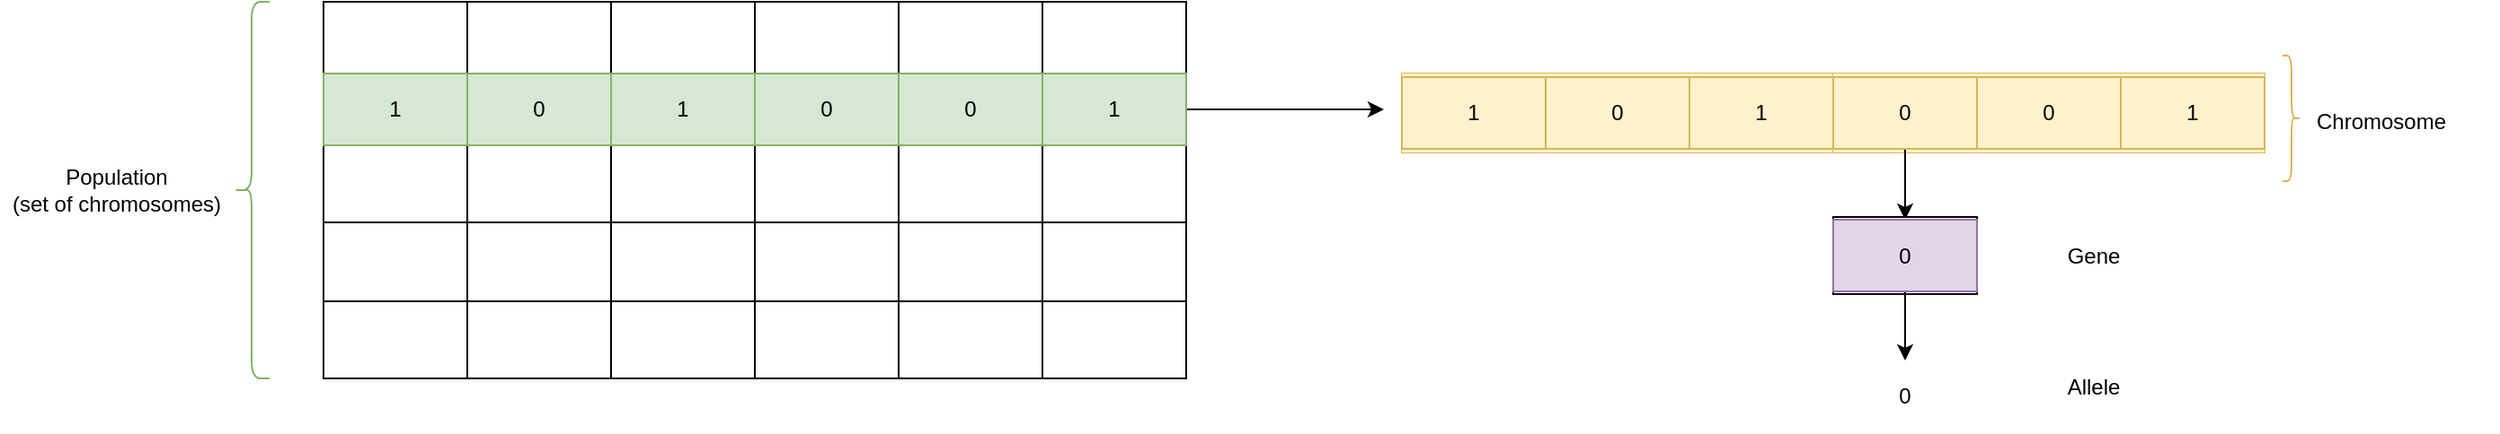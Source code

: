 <mxfile version="20.0.3" type="github">
  <diagram id="yb-dSdiaQE5QoF77Yrbt" name="Page-1">
    <mxGraphModel dx="1916" dy="1156" grid="1" gridSize="10" guides="1" tooltips="1" connect="1" arrows="1" fold="1" page="1" pageScale="1" pageWidth="850" pageHeight="1100" math="0" shadow="0">
      <root>
        <mxCell id="0" />
        <mxCell id="1" parent="0" />
        <mxCell id="RFV7SSI0dqO_-NfYwNBt-99" value="" style="shape=table;html=1;whiteSpace=wrap;startSize=0;container=1;collapsible=0;childLayout=tableLayout;fillColor=#fff2cc;strokeColor=#d6b656;" vertex="1" parent="1">
          <mxGeometry x="800" y="120" width="240" height="44" as="geometry" />
        </mxCell>
        <mxCell id="RFV7SSI0dqO_-NfYwNBt-112" value="" style="shape=tableRow;horizontal=0;startSize=0;swimlaneHead=0;swimlaneBody=0;top=0;left=0;bottom=0;right=0;collapsible=0;dropTarget=0;fillColor=#fff2cc;points=[[0,0.5],[1,0.5]];portConstraint=eastwest;strokeColor=#d6b656;" vertex="1" parent="RFV7SSI0dqO_-NfYwNBt-99">
          <mxGeometry width="240" height="44" as="geometry" />
        </mxCell>
        <mxCell id="RFV7SSI0dqO_-NfYwNBt-113" value="" style="shape=partialRectangle;html=1;whiteSpace=wrap;connectable=0;fillColor=#fff2cc;top=0;left=0;bottom=0;right=0;overflow=hidden;strokeColor=#d6b656;" vertex="1" parent="RFV7SSI0dqO_-NfYwNBt-112">
          <mxGeometry width="80" height="44" as="geometry">
            <mxRectangle width="80" height="44" as="alternateBounds" />
          </mxGeometry>
        </mxCell>
        <mxCell id="RFV7SSI0dqO_-NfYwNBt-114" value="" style="shape=partialRectangle;html=1;whiteSpace=wrap;connectable=0;fillColor=#fff2cc;top=0;left=0;bottom=0;right=0;overflow=hidden;strokeColor=#d6b656;" vertex="1" parent="RFV7SSI0dqO_-NfYwNBt-112">
          <mxGeometry x="80" width="80" height="44" as="geometry">
            <mxRectangle width="80" height="44" as="alternateBounds" />
          </mxGeometry>
        </mxCell>
        <mxCell id="RFV7SSI0dqO_-NfYwNBt-115" value="" style="shape=partialRectangle;html=1;whiteSpace=wrap;connectable=0;fillColor=#fff2cc;top=0;left=0;bottom=0;right=0;overflow=hidden;strokeColor=#d6b656;" vertex="1" parent="RFV7SSI0dqO_-NfYwNBt-112">
          <mxGeometry x="160" width="80" height="44" as="geometry">
            <mxRectangle width="80" height="44" as="alternateBounds" />
          </mxGeometry>
        </mxCell>
        <mxCell id="RFV7SSI0dqO_-NfYwNBt-2" value="" style="shape=table;html=1;whiteSpace=wrap;startSize=0;container=1;collapsible=0;childLayout=tableLayout;" vertex="1" parent="1">
          <mxGeometry x="200" y="80" width="240" height="210" as="geometry" />
        </mxCell>
        <mxCell id="RFV7SSI0dqO_-NfYwNBt-3" value="" style="shape=tableRow;horizontal=0;startSize=0;swimlaneHead=0;swimlaneBody=0;top=0;left=0;bottom=0;right=0;collapsible=0;dropTarget=0;fillColor=none;points=[[0,0.5],[1,0.5]];portConstraint=eastwest;" vertex="1" parent="RFV7SSI0dqO_-NfYwNBt-2">
          <mxGeometry width="240" height="40" as="geometry" />
        </mxCell>
        <mxCell id="RFV7SSI0dqO_-NfYwNBt-4" value="" style="shape=partialRectangle;html=1;whiteSpace=wrap;connectable=0;fillColor=none;top=0;left=0;bottom=0;right=0;overflow=hidden;" vertex="1" parent="RFV7SSI0dqO_-NfYwNBt-3">
          <mxGeometry width="80" height="40" as="geometry">
            <mxRectangle width="80" height="40" as="alternateBounds" />
          </mxGeometry>
        </mxCell>
        <mxCell id="RFV7SSI0dqO_-NfYwNBt-5" value="" style="shape=partialRectangle;html=1;whiteSpace=wrap;connectable=0;fillColor=none;top=0;left=0;bottom=0;right=0;overflow=hidden;" vertex="1" parent="RFV7SSI0dqO_-NfYwNBt-3">
          <mxGeometry x="80" width="80" height="40" as="geometry">
            <mxRectangle width="80" height="40" as="alternateBounds" />
          </mxGeometry>
        </mxCell>
        <mxCell id="RFV7SSI0dqO_-NfYwNBt-6" value="" style="shape=partialRectangle;html=1;whiteSpace=wrap;connectable=0;fillColor=none;top=0;left=0;bottom=0;right=0;overflow=hidden;" vertex="1" parent="RFV7SSI0dqO_-NfYwNBt-3">
          <mxGeometry x="160" width="80" height="40" as="geometry">
            <mxRectangle width="80" height="40" as="alternateBounds" />
          </mxGeometry>
        </mxCell>
        <mxCell id="RFV7SSI0dqO_-NfYwNBt-19" value="" style="shape=tableRow;horizontal=0;startSize=0;swimlaneHead=0;swimlaneBody=0;top=0;left=0;bottom=0;right=0;collapsible=0;dropTarget=0;fillColor=none;points=[[0,0.5],[1,0.5]];portConstraint=eastwest;" vertex="1" parent="RFV7SSI0dqO_-NfYwNBt-2">
          <mxGeometry y="40" width="240" height="40" as="geometry" />
        </mxCell>
        <mxCell id="RFV7SSI0dqO_-NfYwNBt-20" value="" style="shape=partialRectangle;html=1;whiteSpace=wrap;connectable=0;fillColor=none;top=0;left=0;bottom=0;right=0;overflow=hidden;" vertex="1" parent="RFV7SSI0dqO_-NfYwNBt-19">
          <mxGeometry width="80" height="40" as="geometry">
            <mxRectangle width="80" height="40" as="alternateBounds" />
          </mxGeometry>
        </mxCell>
        <mxCell id="RFV7SSI0dqO_-NfYwNBt-21" value="" style="shape=partialRectangle;html=1;whiteSpace=wrap;connectable=0;fillColor=none;top=0;left=0;bottom=0;right=0;overflow=hidden;" vertex="1" parent="RFV7SSI0dqO_-NfYwNBt-19">
          <mxGeometry x="80" width="80" height="40" as="geometry">
            <mxRectangle width="80" height="40" as="alternateBounds" />
          </mxGeometry>
        </mxCell>
        <mxCell id="RFV7SSI0dqO_-NfYwNBt-22" value="" style="shape=partialRectangle;html=1;whiteSpace=wrap;connectable=0;fillColor=none;top=0;left=0;bottom=0;right=0;overflow=hidden;" vertex="1" parent="RFV7SSI0dqO_-NfYwNBt-19">
          <mxGeometry x="160" width="80" height="40" as="geometry">
            <mxRectangle width="80" height="40" as="alternateBounds" />
          </mxGeometry>
        </mxCell>
        <mxCell id="RFV7SSI0dqO_-NfYwNBt-15" value="" style="shape=tableRow;horizontal=0;startSize=0;swimlaneHead=0;swimlaneBody=0;top=0;left=0;bottom=0;right=0;collapsible=0;dropTarget=0;fillColor=none;points=[[0,0.5],[1,0.5]];portConstraint=eastwest;" vertex="1" parent="RFV7SSI0dqO_-NfYwNBt-2">
          <mxGeometry y="80" width="240" height="43" as="geometry" />
        </mxCell>
        <mxCell id="RFV7SSI0dqO_-NfYwNBt-16" value="" style="shape=partialRectangle;html=1;whiteSpace=wrap;connectable=0;fillColor=none;top=0;left=0;bottom=0;right=0;overflow=hidden;" vertex="1" parent="RFV7SSI0dqO_-NfYwNBt-15">
          <mxGeometry width="80" height="43" as="geometry">
            <mxRectangle width="80" height="43" as="alternateBounds" />
          </mxGeometry>
        </mxCell>
        <mxCell id="RFV7SSI0dqO_-NfYwNBt-17" value="" style="shape=partialRectangle;html=1;whiteSpace=wrap;connectable=0;fillColor=none;top=0;left=0;bottom=0;right=0;overflow=hidden;" vertex="1" parent="RFV7SSI0dqO_-NfYwNBt-15">
          <mxGeometry x="80" width="80" height="43" as="geometry">
            <mxRectangle width="80" height="43" as="alternateBounds" />
          </mxGeometry>
        </mxCell>
        <mxCell id="RFV7SSI0dqO_-NfYwNBt-18" value="" style="shape=partialRectangle;html=1;whiteSpace=wrap;connectable=0;fillColor=none;top=0;left=0;bottom=0;right=0;overflow=hidden;" vertex="1" parent="RFV7SSI0dqO_-NfYwNBt-15">
          <mxGeometry x="160" width="80" height="43" as="geometry">
            <mxRectangle width="80" height="43" as="alternateBounds" />
          </mxGeometry>
        </mxCell>
        <mxCell id="RFV7SSI0dqO_-NfYwNBt-7" value="" style="shape=tableRow;horizontal=0;startSize=0;swimlaneHead=0;swimlaneBody=0;top=0;left=0;bottom=0;right=0;collapsible=0;dropTarget=0;fillColor=none;points=[[0,0.5],[1,0.5]];portConstraint=eastwest;" vertex="1" parent="RFV7SSI0dqO_-NfYwNBt-2">
          <mxGeometry y="123" width="240" height="44" as="geometry" />
        </mxCell>
        <mxCell id="RFV7SSI0dqO_-NfYwNBt-8" value="" style="shape=partialRectangle;html=1;whiteSpace=wrap;connectable=0;fillColor=none;top=0;left=0;bottom=0;right=0;overflow=hidden;" vertex="1" parent="RFV7SSI0dqO_-NfYwNBt-7">
          <mxGeometry width="80" height="44" as="geometry">
            <mxRectangle width="80" height="44" as="alternateBounds" />
          </mxGeometry>
        </mxCell>
        <mxCell id="RFV7SSI0dqO_-NfYwNBt-9" value="" style="shape=partialRectangle;html=1;whiteSpace=wrap;connectable=0;fillColor=none;top=0;left=0;bottom=0;right=0;overflow=hidden;" vertex="1" parent="RFV7SSI0dqO_-NfYwNBt-7">
          <mxGeometry x="80" width="80" height="44" as="geometry">
            <mxRectangle width="80" height="44" as="alternateBounds" />
          </mxGeometry>
        </mxCell>
        <mxCell id="RFV7SSI0dqO_-NfYwNBt-10" value="" style="shape=partialRectangle;html=1;whiteSpace=wrap;connectable=0;fillColor=none;top=0;left=0;bottom=0;right=0;overflow=hidden;" vertex="1" parent="RFV7SSI0dqO_-NfYwNBt-7">
          <mxGeometry x="160" width="80" height="44" as="geometry">
            <mxRectangle width="80" height="44" as="alternateBounds" />
          </mxGeometry>
        </mxCell>
        <mxCell id="RFV7SSI0dqO_-NfYwNBt-11" value="" style="shape=tableRow;horizontal=0;startSize=0;swimlaneHead=0;swimlaneBody=0;top=0;left=0;bottom=0;right=0;collapsible=0;dropTarget=0;fillColor=none;points=[[0,0.5],[1,0.5]];portConstraint=eastwest;" vertex="1" parent="RFV7SSI0dqO_-NfYwNBt-2">
          <mxGeometry y="167" width="240" height="43" as="geometry" />
        </mxCell>
        <mxCell id="RFV7SSI0dqO_-NfYwNBt-12" value="" style="shape=partialRectangle;html=1;whiteSpace=wrap;connectable=0;fillColor=none;top=0;left=0;bottom=0;right=0;overflow=hidden;" vertex="1" parent="RFV7SSI0dqO_-NfYwNBt-11">
          <mxGeometry width="80" height="43" as="geometry">
            <mxRectangle width="80" height="43" as="alternateBounds" />
          </mxGeometry>
        </mxCell>
        <mxCell id="RFV7SSI0dqO_-NfYwNBt-13" value="" style="shape=partialRectangle;html=1;whiteSpace=wrap;connectable=0;fillColor=none;top=0;left=0;bottom=0;right=0;overflow=hidden;" vertex="1" parent="RFV7SSI0dqO_-NfYwNBt-11">
          <mxGeometry x="80" width="80" height="43" as="geometry">
            <mxRectangle width="80" height="43" as="alternateBounds" />
          </mxGeometry>
        </mxCell>
        <mxCell id="RFV7SSI0dqO_-NfYwNBt-14" value="" style="shape=partialRectangle;html=1;whiteSpace=wrap;connectable=0;fillColor=none;top=0;left=0;bottom=0;right=0;overflow=hidden;pointerEvents=1;" vertex="1" parent="RFV7SSI0dqO_-NfYwNBt-11">
          <mxGeometry x="160" width="80" height="43" as="geometry">
            <mxRectangle width="80" height="43" as="alternateBounds" />
          </mxGeometry>
        </mxCell>
        <mxCell id="RFV7SSI0dqO_-NfYwNBt-23" value="" style="shape=table;html=1;whiteSpace=wrap;startSize=0;container=1;collapsible=0;childLayout=tableLayout;" vertex="1" parent="1">
          <mxGeometry x="440" y="80" width="240" height="210" as="geometry" />
        </mxCell>
        <mxCell id="RFV7SSI0dqO_-NfYwNBt-24" value="" style="shape=tableRow;horizontal=0;startSize=0;swimlaneHead=0;swimlaneBody=0;top=0;left=0;bottom=0;right=0;collapsible=0;dropTarget=0;fillColor=none;points=[[0,0.5],[1,0.5]];portConstraint=eastwest;" vertex="1" parent="RFV7SSI0dqO_-NfYwNBt-23">
          <mxGeometry width="240" height="40" as="geometry" />
        </mxCell>
        <mxCell id="RFV7SSI0dqO_-NfYwNBt-25" value="" style="shape=partialRectangle;html=1;whiteSpace=wrap;connectable=0;fillColor=none;top=0;left=0;bottom=0;right=0;overflow=hidden;" vertex="1" parent="RFV7SSI0dqO_-NfYwNBt-24">
          <mxGeometry width="80" height="40" as="geometry">
            <mxRectangle width="80" height="40" as="alternateBounds" />
          </mxGeometry>
        </mxCell>
        <mxCell id="RFV7SSI0dqO_-NfYwNBt-26" value="" style="shape=partialRectangle;html=1;whiteSpace=wrap;connectable=0;fillColor=none;top=0;left=0;bottom=0;right=0;overflow=hidden;" vertex="1" parent="RFV7SSI0dqO_-NfYwNBt-24">
          <mxGeometry x="80" width="80" height="40" as="geometry">
            <mxRectangle width="80" height="40" as="alternateBounds" />
          </mxGeometry>
        </mxCell>
        <mxCell id="RFV7SSI0dqO_-NfYwNBt-27" value="" style="shape=partialRectangle;html=1;whiteSpace=wrap;connectable=0;fillColor=none;top=0;left=0;bottom=0;right=0;overflow=hidden;" vertex="1" parent="RFV7SSI0dqO_-NfYwNBt-24">
          <mxGeometry x="160" width="80" height="40" as="geometry">
            <mxRectangle width="80" height="40" as="alternateBounds" />
          </mxGeometry>
        </mxCell>
        <mxCell id="RFV7SSI0dqO_-NfYwNBt-28" value="" style="shape=tableRow;horizontal=0;startSize=0;swimlaneHead=0;swimlaneBody=0;top=0;left=0;bottom=0;right=0;collapsible=0;dropTarget=0;fillColor=none;points=[[0,0.5],[1,0.5]];portConstraint=eastwest;" vertex="1" parent="RFV7SSI0dqO_-NfYwNBt-23">
          <mxGeometry y="40" width="240" height="40" as="geometry" />
        </mxCell>
        <mxCell id="RFV7SSI0dqO_-NfYwNBt-29" value="" style="shape=partialRectangle;html=1;whiteSpace=wrap;connectable=0;fillColor=none;top=0;left=0;bottom=0;right=0;overflow=hidden;" vertex="1" parent="RFV7SSI0dqO_-NfYwNBt-28">
          <mxGeometry width="80" height="40" as="geometry">
            <mxRectangle width="80" height="40" as="alternateBounds" />
          </mxGeometry>
        </mxCell>
        <mxCell id="RFV7SSI0dqO_-NfYwNBt-30" value="" style="shape=partialRectangle;html=1;whiteSpace=wrap;connectable=0;fillColor=none;top=0;left=0;bottom=0;right=0;overflow=hidden;" vertex="1" parent="RFV7SSI0dqO_-NfYwNBt-28">
          <mxGeometry x="80" width="80" height="40" as="geometry">
            <mxRectangle width="80" height="40" as="alternateBounds" />
          </mxGeometry>
        </mxCell>
        <mxCell id="RFV7SSI0dqO_-NfYwNBt-31" value="" style="shape=partialRectangle;html=1;whiteSpace=wrap;connectable=0;fillColor=none;top=0;left=0;bottom=0;right=0;overflow=hidden;" vertex="1" parent="RFV7SSI0dqO_-NfYwNBt-28">
          <mxGeometry x="160" width="80" height="40" as="geometry">
            <mxRectangle width="80" height="40" as="alternateBounds" />
          </mxGeometry>
        </mxCell>
        <mxCell id="RFV7SSI0dqO_-NfYwNBt-32" value="" style="shape=tableRow;horizontal=0;startSize=0;swimlaneHead=0;swimlaneBody=0;top=0;left=0;bottom=0;right=0;collapsible=0;dropTarget=0;fillColor=none;points=[[0,0.5],[1,0.5]];portConstraint=eastwest;" vertex="1" parent="RFV7SSI0dqO_-NfYwNBt-23">
          <mxGeometry y="80" width="240" height="43" as="geometry" />
        </mxCell>
        <mxCell id="RFV7SSI0dqO_-NfYwNBt-33" value="" style="shape=partialRectangle;html=1;whiteSpace=wrap;connectable=0;fillColor=none;top=0;left=0;bottom=0;right=0;overflow=hidden;" vertex="1" parent="RFV7SSI0dqO_-NfYwNBt-32">
          <mxGeometry width="80" height="43" as="geometry">
            <mxRectangle width="80" height="43" as="alternateBounds" />
          </mxGeometry>
        </mxCell>
        <mxCell id="RFV7SSI0dqO_-NfYwNBt-34" value="" style="shape=partialRectangle;html=1;whiteSpace=wrap;connectable=0;fillColor=none;top=0;left=0;bottom=0;right=0;overflow=hidden;" vertex="1" parent="RFV7SSI0dqO_-NfYwNBt-32">
          <mxGeometry x="80" width="80" height="43" as="geometry">
            <mxRectangle width="80" height="43" as="alternateBounds" />
          </mxGeometry>
        </mxCell>
        <mxCell id="RFV7SSI0dqO_-NfYwNBt-35" value="" style="shape=partialRectangle;html=1;whiteSpace=wrap;connectable=0;fillColor=none;top=0;left=0;bottom=0;right=0;overflow=hidden;" vertex="1" parent="RFV7SSI0dqO_-NfYwNBt-32">
          <mxGeometry x="160" width="80" height="43" as="geometry">
            <mxRectangle width="80" height="43" as="alternateBounds" />
          </mxGeometry>
        </mxCell>
        <mxCell id="RFV7SSI0dqO_-NfYwNBt-36" value="" style="shape=tableRow;horizontal=0;startSize=0;swimlaneHead=0;swimlaneBody=0;top=0;left=0;bottom=0;right=0;collapsible=0;dropTarget=0;fillColor=none;points=[[0,0.5],[1,0.5]];portConstraint=eastwest;" vertex="1" parent="RFV7SSI0dqO_-NfYwNBt-23">
          <mxGeometry y="123" width="240" height="44" as="geometry" />
        </mxCell>
        <mxCell id="RFV7SSI0dqO_-NfYwNBt-37" value="" style="shape=partialRectangle;html=1;whiteSpace=wrap;connectable=0;fillColor=none;top=0;left=0;bottom=0;right=0;overflow=hidden;" vertex="1" parent="RFV7SSI0dqO_-NfYwNBt-36">
          <mxGeometry width="80" height="44" as="geometry">
            <mxRectangle width="80" height="44" as="alternateBounds" />
          </mxGeometry>
        </mxCell>
        <mxCell id="RFV7SSI0dqO_-NfYwNBt-38" value="" style="shape=partialRectangle;html=1;whiteSpace=wrap;connectable=0;fillColor=none;top=0;left=0;bottom=0;right=0;overflow=hidden;" vertex="1" parent="RFV7SSI0dqO_-NfYwNBt-36">
          <mxGeometry x="80" width="80" height="44" as="geometry">
            <mxRectangle width="80" height="44" as="alternateBounds" />
          </mxGeometry>
        </mxCell>
        <mxCell id="RFV7SSI0dqO_-NfYwNBt-39" value="" style="shape=partialRectangle;html=1;whiteSpace=wrap;connectable=0;fillColor=none;top=0;left=0;bottom=0;right=0;overflow=hidden;" vertex="1" parent="RFV7SSI0dqO_-NfYwNBt-36">
          <mxGeometry x="160" width="80" height="44" as="geometry">
            <mxRectangle width="80" height="44" as="alternateBounds" />
          </mxGeometry>
        </mxCell>
        <mxCell id="RFV7SSI0dqO_-NfYwNBt-40" value="" style="shape=tableRow;horizontal=0;startSize=0;swimlaneHead=0;swimlaneBody=0;top=0;left=0;bottom=0;right=0;collapsible=0;dropTarget=0;fillColor=none;points=[[0,0.5],[1,0.5]];portConstraint=eastwest;" vertex="1" parent="RFV7SSI0dqO_-NfYwNBt-23">
          <mxGeometry y="167" width="240" height="43" as="geometry" />
        </mxCell>
        <mxCell id="RFV7SSI0dqO_-NfYwNBt-41" value="" style="shape=partialRectangle;html=1;whiteSpace=wrap;connectable=0;fillColor=none;top=0;left=0;bottom=0;right=0;overflow=hidden;" vertex="1" parent="RFV7SSI0dqO_-NfYwNBt-40">
          <mxGeometry width="80" height="43" as="geometry">
            <mxRectangle width="80" height="43" as="alternateBounds" />
          </mxGeometry>
        </mxCell>
        <mxCell id="RFV7SSI0dqO_-NfYwNBt-42" value="" style="shape=partialRectangle;html=1;whiteSpace=wrap;connectable=0;fillColor=none;top=0;left=0;bottom=0;right=0;overflow=hidden;" vertex="1" parent="RFV7SSI0dqO_-NfYwNBt-40">
          <mxGeometry x="80" width="80" height="43" as="geometry">
            <mxRectangle width="80" height="43" as="alternateBounds" />
          </mxGeometry>
        </mxCell>
        <mxCell id="RFV7SSI0dqO_-NfYwNBt-43" value="" style="shape=partialRectangle;html=1;whiteSpace=wrap;connectable=0;fillColor=none;top=0;left=0;bottom=0;right=0;overflow=hidden;pointerEvents=1;" vertex="1" parent="RFV7SSI0dqO_-NfYwNBt-40">
          <mxGeometry x="160" width="80" height="43" as="geometry">
            <mxRectangle width="80" height="43" as="alternateBounds" />
          </mxGeometry>
        </mxCell>
        <mxCell id="RFV7SSI0dqO_-NfYwNBt-45" value="1" style="text;html=1;strokeColor=#82b366;fillColor=#d5e8d4;align=center;verticalAlign=middle;whiteSpace=wrap;rounded=0;" vertex="1" parent="1">
          <mxGeometry x="200" y="120" width="80" height="40" as="geometry" />
        </mxCell>
        <mxCell id="RFV7SSI0dqO_-NfYwNBt-46" value="0" style="text;html=1;strokeColor=#82b366;fillColor=#d5e8d4;align=center;verticalAlign=middle;whiteSpace=wrap;rounded=0;" vertex="1" parent="1">
          <mxGeometry x="280" y="120" width="80" height="40" as="geometry" />
        </mxCell>
        <mxCell id="RFV7SSI0dqO_-NfYwNBt-147" value="" style="shape=table;html=1;whiteSpace=wrap;startSize=0;container=1;collapsible=0;childLayout=tableLayout;fillColor=#fff2cc;strokeColor=#d6b656;" vertex="1" parent="1">
          <mxGeometry x="1040" y="120" width="240" height="44" as="geometry" />
        </mxCell>
        <mxCell id="RFV7SSI0dqO_-NfYwNBt-148" value="" style="shape=tableRow;horizontal=0;startSize=0;swimlaneHead=0;swimlaneBody=0;top=0;left=0;bottom=0;right=0;collapsible=0;dropTarget=0;fillColor=#fff2cc;points=[[0,0.5],[1,0.5]];portConstraint=eastwest;strokeColor=#d6b656;" vertex="1" parent="RFV7SSI0dqO_-NfYwNBt-147">
          <mxGeometry width="240" height="44" as="geometry" />
        </mxCell>
        <mxCell id="RFV7SSI0dqO_-NfYwNBt-149" value="" style="shape=partialRectangle;html=1;whiteSpace=wrap;connectable=0;fillColor=#fff2cc;top=0;left=0;bottom=0;right=0;overflow=hidden;strokeColor=#d6b656;" vertex="1" parent="RFV7SSI0dqO_-NfYwNBt-148">
          <mxGeometry width="80" height="44" as="geometry">
            <mxRectangle width="80" height="44" as="alternateBounds" />
          </mxGeometry>
        </mxCell>
        <mxCell id="RFV7SSI0dqO_-NfYwNBt-150" value="" style="shape=partialRectangle;html=1;whiteSpace=wrap;connectable=0;fillColor=#fff2cc;top=0;left=0;bottom=0;right=0;overflow=hidden;strokeColor=#d6b656;" vertex="1" parent="RFV7SSI0dqO_-NfYwNBt-148">
          <mxGeometry x="80" width="80" height="44" as="geometry">
            <mxRectangle width="80" height="44" as="alternateBounds" />
          </mxGeometry>
        </mxCell>
        <mxCell id="RFV7SSI0dqO_-NfYwNBt-151" value="" style="shape=partialRectangle;html=1;whiteSpace=wrap;connectable=0;fillColor=#fff2cc;top=0;left=0;bottom=0;right=0;overflow=hidden;strokeColor=#d6b656;" vertex="1" parent="RFV7SSI0dqO_-NfYwNBt-148">
          <mxGeometry x="160" width="80" height="44" as="geometry">
            <mxRectangle width="80" height="44" as="alternateBounds" />
          </mxGeometry>
        </mxCell>
        <mxCell id="RFV7SSI0dqO_-NfYwNBt-47" value="1" style="text;html=1;strokeColor=#82b366;fillColor=#d5e8d4;align=center;verticalAlign=middle;whiteSpace=wrap;rounded=0;" vertex="1" parent="1">
          <mxGeometry x="360" y="120" width="80" height="40" as="geometry" />
        </mxCell>
        <mxCell id="RFV7SSI0dqO_-NfYwNBt-48" value="0" style="text;html=1;strokeColor=#82b366;fillColor=#d5e8d4;align=center;verticalAlign=middle;whiteSpace=wrap;rounded=0;" vertex="1" parent="1">
          <mxGeometry x="440" y="120" width="80" height="40" as="geometry" />
        </mxCell>
        <mxCell id="RFV7SSI0dqO_-NfYwNBt-49" value="0" style="text;html=1;strokeColor=#82b366;fillColor=#d5e8d4;align=center;verticalAlign=middle;whiteSpace=wrap;rounded=0;" vertex="1" parent="1">
          <mxGeometry x="520" y="120" width="80" height="40" as="geometry" />
        </mxCell>
        <mxCell id="RFV7SSI0dqO_-NfYwNBt-157" style="edgeStyle=orthogonalEdgeStyle;rounded=0;orthogonalLoop=1;jettySize=auto;html=1;" edge="1" parent="1" source="RFV7SSI0dqO_-NfYwNBt-50">
          <mxGeometry relative="1" as="geometry">
            <mxPoint x="790" y="140" as="targetPoint" />
          </mxGeometry>
        </mxCell>
        <mxCell id="RFV7SSI0dqO_-NfYwNBt-50" value="1" style="text;html=1;strokeColor=#82b366;fillColor=#d5e8d4;align=center;verticalAlign=middle;whiteSpace=wrap;rounded=0;" vertex="1" parent="1">
          <mxGeometry x="600" y="120" width="80" height="40" as="geometry" />
        </mxCell>
        <mxCell id="RFV7SSI0dqO_-NfYwNBt-141" value="1" style="text;html=1;strokeColor=#d6b656;fillColor=#fff2cc;align=center;verticalAlign=middle;whiteSpace=wrap;rounded=0;" vertex="1" parent="1">
          <mxGeometry x="800" y="122" width="80" height="40" as="geometry" />
        </mxCell>
        <mxCell id="RFV7SSI0dqO_-NfYwNBt-142" value="0" style="text;html=1;strokeColor=#d6b656;fillColor=#fff2cc;align=center;verticalAlign=middle;whiteSpace=wrap;rounded=0;" vertex="1" parent="1">
          <mxGeometry x="880" y="122" width="80" height="40" as="geometry" />
        </mxCell>
        <mxCell id="RFV7SSI0dqO_-NfYwNBt-143" value="1" style="text;html=1;strokeColor=#d6b656;fillColor=#fff2cc;align=center;verticalAlign=middle;whiteSpace=wrap;rounded=0;" vertex="1" parent="1">
          <mxGeometry x="960" y="122" width="80" height="40" as="geometry" />
        </mxCell>
        <mxCell id="RFV7SSI0dqO_-NfYwNBt-155" style="edgeStyle=orthogonalEdgeStyle;rounded=0;orthogonalLoop=1;jettySize=auto;html=1;entryX=0.5;entryY=0;entryDx=0;entryDy=0;" edge="1" parent="1" source="RFV7SSI0dqO_-NfYwNBt-144" target="RFV7SSI0dqO_-NfYwNBt-153">
          <mxGeometry relative="1" as="geometry" />
        </mxCell>
        <mxCell id="RFV7SSI0dqO_-NfYwNBt-144" value="0" style="text;html=1;strokeColor=#d6b656;fillColor=#fff2cc;align=center;verticalAlign=middle;whiteSpace=wrap;rounded=0;" vertex="1" parent="1">
          <mxGeometry x="1040" y="122" width="80" height="40" as="geometry" />
        </mxCell>
        <mxCell id="RFV7SSI0dqO_-NfYwNBt-145" value="0" style="text;html=1;strokeColor=#d6b656;fillColor=#fff2cc;align=center;verticalAlign=middle;whiteSpace=wrap;rounded=0;" vertex="1" parent="1">
          <mxGeometry x="1120" y="122" width="80" height="40" as="geometry" />
        </mxCell>
        <mxCell id="RFV7SSI0dqO_-NfYwNBt-146" value="1" style="text;html=1;strokeColor=#d6b656;fillColor=#fff2cc;align=center;verticalAlign=middle;whiteSpace=wrap;rounded=0;" vertex="1" parent="1">
          <mxGeometry x="1200" y="122" width="80" height="40" as="geometry" />
        </mxCell>
        <mxCell id="RFV7SSI0dqO_-NfYwNBt-152" value="" style="rounded=0;whiteSpace=wrap;html=1;" vertex="1" parent="1">
          <mxGeometry x="1040" y="200" width="80" height="43" as="geometry" />
        </mxCell>
        <mxCell id="RFV7SSI0dqO_-NfYwNBt-156" style="edgeStyle=orthogonalEdgeStyle;rounded=0;orthogonalLoop=1;jettySize=auto;html=1;" edge="1" parent="1" source="RFV7SSI0dqO_-NfYwNBt-153" target="RFV7SSI0dqO_-NfYwNBt-154">
          <mxGeometry relative="1" as="geometry" />
        </mxCell>
        <mxCell id="RFV7SSI0dqO_-NfYwNBt-153" value="0" style="text;html=1;strokeColor=#9673a6;fillColor=#e1d5e7;align=center;verticalAlign=middle;whiteSpace=wrap;rounded=0;" vertex="1" parent="1">
          <mxGeometry x="1040" y="201.5" width="80" height="40" as="geometry" />
        </mxCell>
        <mxCell id="RFV7SSI0dqO_-NfYwNBt-154" value="0" style="text;html=1;strokeColor=none;fillColor=none;align=center;verticalAlign=middle;whiteSpace=wrap;rounded=0;" vertex="1" parent="1">
          <mxGeometry x="1040" y="280" width="80" height="40" as="geometry" />
        </mxCell>
        <mxCell id="RFV7SSI0dqO_-NfYwNBt-158" value="" style="shape=curlyBracket;whiteSpace=wrap;html=1;rounded=1;fillColor=#d5e8d4;strokeColor=#82b366;" vertex="1" parent="1">
          <mxGeometry x="150" y="80" width="20" height="210" as="geometry" />
        </mxCell>
        <mxCell id="RFV7SSI0dqO_-NfYwNBt-159" value="Population &lt;br&gt;(set of chromosomes)" style="text;html=1;strokeColor=none;fillColor=none;align=center;verticalAlign=middle;whiteSpace=wrap;rounded=0;" vertex="1" parent="1">
          <mxGeometry x="20" y="170" width="130" height="30" as="geometry" />
        </mxCell>
        <mxCell id="RFV7SSI0dqO_-NfYwNBt-160" value="" style="shape=curlyBracket;whiteSpace=wrap;html=1;rounded=1;flipH=1;fillColor=#fff2cc;strokeColor=#d6b656;" vertex="1" parent="1">
          <mxGeometry x="1290" y="110" width="10" height="70" as="geometry" />
        </mxCell>
        <mxCell id="RFV7SSI0dqO_-NfYwNBt-161" value="Chromosome" style="text;html=1;strokeColor=none;fillColor=none;align=center;verticalAlign=middle;whiteSpace=wrap;rounded=0;" vertex="1" parent="1">
          <mxGeometry x="1280" y="132" width="130" height="30" as="geometry" />
        </mxCell>
        <mxCell id="RFV7SSI0dqO_-NfYwNBt-162" value="Gene" style="text;html=1;strokeColor=none;fillColor=none;align=center;verticalAlign=middle;whiteSpace=wrap;rounded=0;" vertex="1" parent="1">
          <mxGeometry x="1120" y="206.5" width="130" height="30" as="geometry" />
        </mxCell>
        <mxCell id="RFV7SSI0dqO_-NfYwNBt-163" value="Allele" style="text;html=1;strokeColor=none;fillColor=none;align=center;verticalAlign=middle;whiteSpace=wrap;rounded=0;" vertex="1" parent="1">
          <mxGeometry x="1120" y="280" width="130" height="30" as="geometry" />
        </mxCell>
      </root>
    </mxGraphModel>
  </diagram>
</mxfile>
